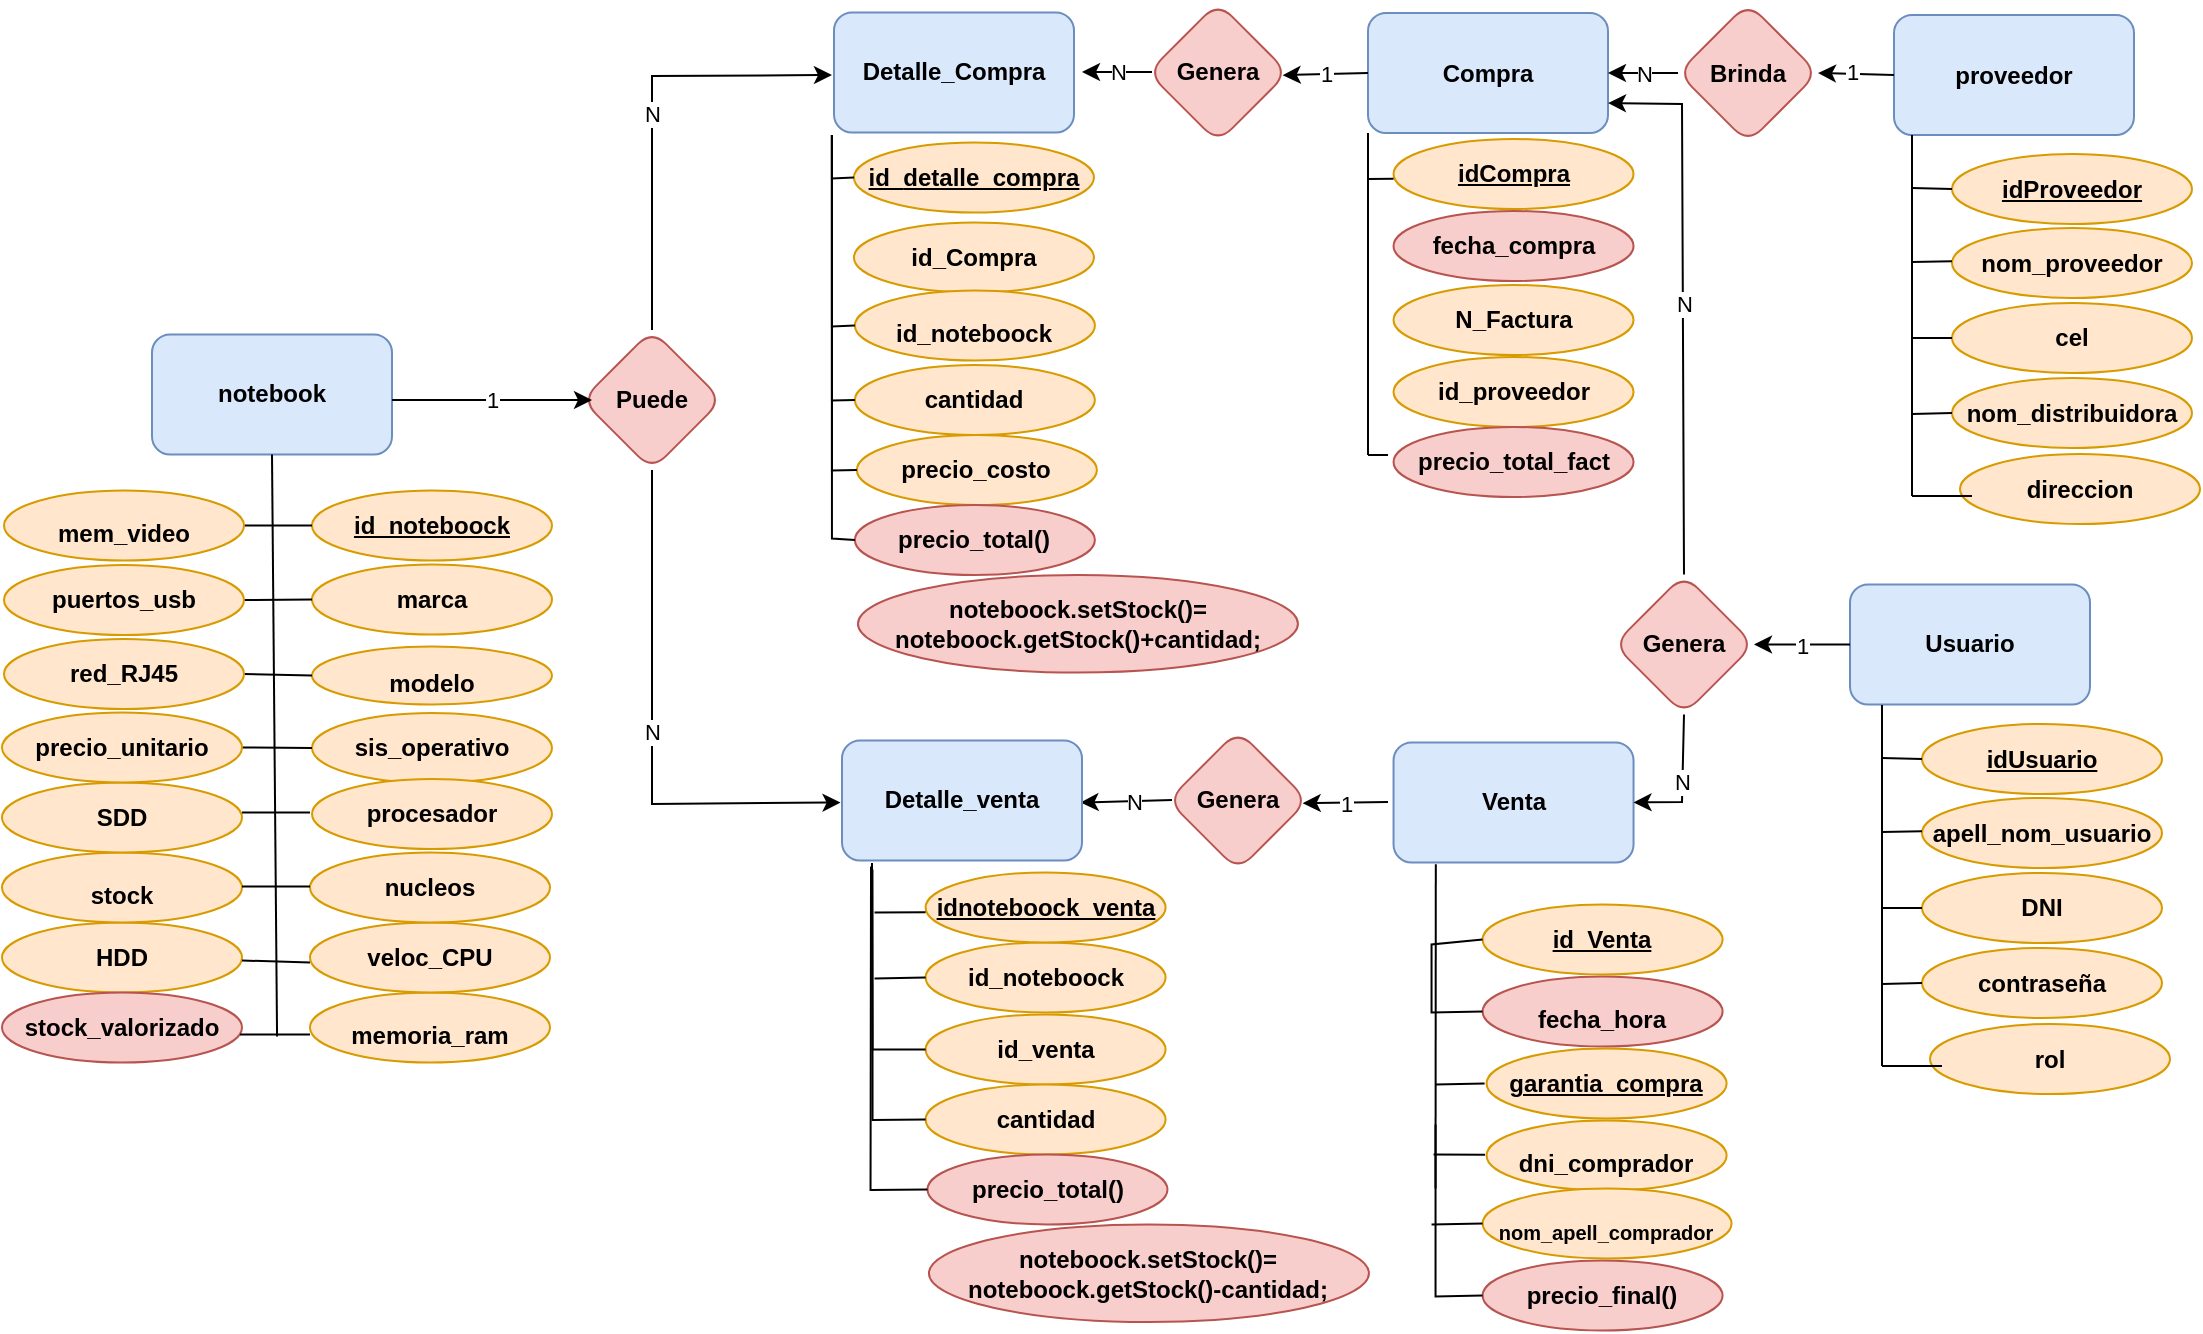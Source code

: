 <mxfile version="22.1.2" type="device">
  <diagram id="4iZJZHJHV5TDT_cYKZRZ" name="Página-1">
    <mxGraphModel dx="1302" dy="1842" grid="1" gridSize="10" guides="1" tooltips="1" connect="1" arrows="1" fold="1" page="1" pageScale="1" pageWidth="827" pageHeight="1169" math="0" shadow="0">
      <root>
        <mxCell id="0" />
        <mxCell id="1" parent="0" />
        <mxCell id="FKRPGxWnQrf4ftpTz-9f-1" value="&lt;b&gt;notebook&lt;/b&gt;" style="rounded=1;whiteSpace=wrap;html=1;fillColor=#dae8fc;strokeColor=#6c8ebf;" parent="1" vertex="1">
          <mxGeometry x="85" y="165.25" width="120" height="60" as="geometry" />
        </mxCell>
        <mxCell id="FKRPGxWnQrf4ftpTz-9f-2" value="&lt;font&gt;&lt;font size=&quot;1&quot; style=&quot;&quot;&gt;&lt;b style=&quot;font-size: 12px;&quot;&gt;modelo&lt;/b&gt;&lt;/font&gt;&lt;br&gt;&lt;/font&gt;" style="ellipse;whiteSpace=wrap;html=1;fontSize=20;rounded=1;fillColor=#ffe6cc;strokeColor=#d79b00;" parent="1" vertex="1">
          <mxGeometry x="165" y="321.25" width="120" height="29" as="geometry" />
        </mxCell>
        <mxCell id="FKRPGxWnQrf4ftpTz-9f-4" value="&lt;font size=&quot;1&quot; style=&quot;&quot;&gt;&lt;b style=&quot;font-size: 12px;&quot;&gt;marca&lt;/b&gt;&lt;/font&gt;" style="ellipse;whiteSpace=wrap;html=1;rounded=1;fillColor=#ffe6cc;strokeColor=#d79b00;" parent="1" vertex="1">
          <mxGeometry x="165" y="280.25" width="120" height="35" as="geometry" />
        </mxCell>
        <mxCell id="FKRPGxWnQrf4ftpTz-9f-5" value="&lt;font style=&quot;font-size: 12px;&quot;&gt;&lt;b&gt;&lt;u&gt;id_noteboock&lt;/u&gt;&lt;/b&gt;&lt;/font&gt;" style="ellipse;whiteSpace=wrap;html=1;fontSize=10;rounded=1;fillColor=#ffe6cc;strokeColor=#d79b00;" parent="1" vertex="1">
          <mxGeometry x="165" y="243.25" width="120" height="35" as="geometry" />
        </mxCell>
        <mxCell id="FKRPGxWnQrf4ftpTz-9f-6" style="edgeStyle=orthogonalEdgeStyle;rounded=0;orthogonalLoop=1;jettySize=auto;html=1;exitX=0.5;exitY=1;exitDx=0;exitDy=0;fontSize=12;" parent="1" source="FKRPGxWnQrf4ftpTz-9f-5" target="FKRPGxWnQrf4ftpTz-9f-5" edge="1">
          <mxGeometry relative="1" as="geometry" />
        </mxCell>
        <mxCell id="FKRPGxWnQrf4ftpTz-9f-7" value="&lt;font size=&quot;1&quot; style=&quot;&quot;&gt;&lt;b style=&quot;font-size: 12px;&quot;&gt;sis_operativo&lt;/b&gt;&lt;/font&gt;" style="ellipse;whiteSpace=wrap;html=1;fontSize=8;rounded=1;fillColor=#ffe6cc;strokeColor=#d79b00;" parent="1" vertex="1">
          <mxGeometry x="165" y="354.5" width="120" height="35" as="geometry" />
        </mxCell>
        <mxCell id="FKRPGxWnQrf4ftpTz-9f-11" value="" style="endArrow=none;html=1;rounded=0;fontSize=10;exitX=0;exitY=0.5;exitDx=0;exitDy=0;entryX=1;entryY=0.5;entryDx=0;entryDy=0;" parent="1" source="FKRPGxWnQrf4ftpTz-9f-7" target="Q3ga4fGWOBkwMkwhp4uk-21" edge="1">
          <mxGeometry width="50" height="50" relative="1" as="geometry">
            <mxPoint x="162.0" y="368" as="sourcePoint" />
            <mxPoint x="142" y="368.11" as="targetPoint" />
          </mxGeometry>
        </mxCell>
        <mxCell id="FKRPGxWnQrf4ftpTz-9f-12" value="" style="endArrow=none;html=1;rounded=0;fontSize=10;exitX=0;exitY=0.5;exitDx=0;exitDy=0;entryX=1;entryY=0.5;entryDx=0;entryDy=0;" parent="1" source="FKRPGxWnQrf4ftpTz-9f-2" target="Q3ga4fGWOBkwMkwhp4uk-18" edge="1">
          <mxGeometry width="50" height="50" relative="1" as="geometry">
            <mxPoint x="164" y="331.24" as="sourcePoint" />
            <mxPoint x="143" y="331.25" as="targetPoint" />
          </mxGeometry>
        </mxCell>
        <mxCell id="FKRPGxWnQrf4ftpTz-9f-13" value="" style="endArrow=none;html=1;rounded=0;fontSize=10;exitX=0;exitY=0.5;exitDx=0;exitDy=0;entryX=1;entryY=0.5;entryDx=0;entryDy=0;" parent="1" source="FKRPGxWnQrf4ftpTz-9f-4" target="Q3ga4fGWOBkwMkwhp4uk-17" edge="1">
          <mxGeometry width="50" height="50" relative="1" as="geometry">
            <mxPoint x="164.0" y="295.75" as="sourcePoint" />
            <mxPoint x="143" y="296.07" as="targetPoint" />
          </mxGeometry>
        </mxCell>
        <mxCell id="FKRPGxWnQrf4ftpTz-9f-14" value="" style="endArrow=none;html=1;rounded=0;fontSize=10;exitX=0;exitY=0.5;exitDx=0;exitDy=0;entryX=1;entryY=0.5;entryDx=0;entryDy=0;" parent="1" source="FKRPGxWnQrf4ftpTz-9f-5" target="Q3ga4fGWOBkwMkwhp4uk-16" edge="1">
          <mxGeometry width="50" height="50" relative="1" as="geometry">
            <mxPoint x="163" y="260.79" as="sourcePoint" />
            <mxPoint x="143" y="260.61" as="targetPoint" />
          </mxGeometry>
        </mxCell>
        <mxCell id="FKRPGxWnQrf4ftpTz-9f-24" style="edgeStyle=orthogonalEdgeStyle;rounded=0;orthogonalLoop=1;jettySize=auto;html=1;exitX=0.5;exitY=1;exitDx=0;exitDy=0;fontSize=12;" parent="1" edge="1">
          <mxGeometry relative="1" as="geometry">
            <mxPoint x="505.97" y="205" as="sourcePoint" />
            <mxPoint x="505.97" y="205" as="targetPoint" />
          </mxGeometry>
        </mxCell>
        <mxCell id="FKRPGxWnQrf4ftpTz-9f-34" value="&lt;span style=&quot;font-size: 12px;&quot;&gt;&lt;b&gt;fecha_hora&lt;/b&gt;&lt;/span&gt;" style="ellipse;whiteSpace=wrap;html=1;fontSize=20;rounded=1;fillColor=#f8cecc;strokeColor=#b85450;" parent="1" vertex="1">
          <mxGeometry x="750.3" y="486.25" width="120" height="35" as="geometry" />
        </mxCell>
        <mxCell id="FKRPGxWnQrf4ftpTz-9f-37" value="&lt;font style=&quot;font-size: 12px;&quot;&gt;&lt;b&gt;&lt;u&gt;id_Venta&lt;/u&gt;&lt;/b&gt;&lt;/font&gt;" style="ellipse;whiteSpace=wrap;html=1;fontSize=10;rounded=1;fillColor=#ffe6cc;strokeColor=#d79b00;" parent="1" vertex="1">
          <mxGeometry x="750.3" y="450.25" width="120" height="35" as="geometry" />
        </mxCell>
        <mxCell id="FKRPGxWnQrf4ftpTz-9f-38" style="edgeStyle=orthogonalEdgeStyle;rounded=0;orthogonalLoop=1;jettySize=auto;html=1;exitX=0.5;exitY=1;exitDx=0;exitDy=0;fontSize=12;" parent="1" edge="1">
          <mxGeometry relative="1" as="geometry">
            <mxPoint x="799.3" y="446.25" as="sourcePoint" />
            <mxPoint x="799.3" y="446.25" as="targetPoint" />
          </mxGeometry>
        </mxCell>
        <mxCell id="FKRPGxWnQrf4ftpTz-9f-47" style="edgeStyle=orthogonalEdgeStyle;rounded=0;orthogonalLoop=1;jettySize=auto;html=1;exitX=0.5;exitY=1;exitDx=0;exitDy=0;fontSize=12;" parent="1" edge="1">
          <mxGeometry relative="1" as="geometry">
            <mxPoint x="1096.53" y="37.5" as="sourcePoint" />
            <mxPoint x="1096.53" y="37.5" as="targetPoint" />
          </mxGeometry>
        </mxCell>
        <mxCell id="FKRPGxWnQrf4ftpTz-9f-51" style="edgeStyle=orthogonalEdgeStyle;rounded=0;orthogonalLoop=1;jettySize=auto;html=1;exitX=0.5;exitY=1;exitDx=0;exitDy=0;fontSize=12;" parent="1" edge="1">
          <mxGeometry relative="1" as="geometry">
            <mxPoint x="882.3" y="420.75" as="sourcePoint" />
            <mxPoint x="882.3" y="420.75" as="targetPoint" />
          </mxGeometry>
        </mxCell>
        <mxCell id="FKRPGxWnQrf4ftpTz-9f-63" value="&lt;font size=&quot;1&quot; style=&quot;&quot;&gt;&lt;b style=&quot;font-size: 12px;&quot;&gt;procesador&lt;/b&gt;&lt;/font&gt;" style="ellipse;whiteSpace=wrap;html=1;fontSize=8;rounded=1;fillColor=#ffe6cc;strokeColor=#d79b00;" parent="1" vertex="1">
          <mxGeometry x="165" y="387.5" width="120" height="35" as="geometry" />
        </mxCell>
        <mxCell id="FKRPGxWnQrf4ftpTz-9f-69" value="&lt;b&gt;Venta&lt;/b&gt;" style="rounded=1;whiteSpace=wrap;html=1;fillColor=#dae8fc;strokeColor=#6c8ebf;" parent="1" vertex="1">
          <mxGeometry x="705.77" y="369.25" width="120" height="60" as="geometry" />
        </mxCell>
        <mxCell id="FKRPGxWnQrf4ftpTz-9f-70" value="&lt;b&gt;proveedor&lt;/b&gt;" style="rounded=1;whiteSpace=wrap;html=1;fillColor=#dae8fc;strokeColor=#6c8ebf;" parent="1" vertex="1">
          <mxGeometry x="956" y="5.5" width="120" height="60" as="geometry" />
        </mxCell>
        <mxCell id="FKRPGxWnQrf4ftpTz-9f-71" value="&lt;font style=&quot;font-size: 12px;&quot;&gt;&lt;b&gt;nom_proveedor&lt;/b&gt;&lt;/font&gt;" style="ellipse;whiteSpace=wrap;html=1;fontSize=10;rounded=1;fillColor=#ffe6cc;strokeColor=#d79b00;" parent="1" vertex="1">
          <mxGeometry x="985" y="112" width="120" height="35" as="geometry" />
        </mxCell>
        <mxCell id="FKRPGxWnQrf4ftpTz-9f-72" value="&lt;font style=&quot;font-size: 12px;&quot;&gt;&lt;b&gt;&lt;u&gt;idProveedor&lt;/u&gt;&lt;/b&gt;&lt;/font&gt;" style="ellipse;whiteSpace=wrap;html=1;fontSize=10;rounded=1;fillColor=#ffe6cc;strokeColor=#d79b00;" parent="1" vertex="1">
          <mxGeometry x="985" y="75" width="120" height="35" as="geometry" />
        </mxCell>
        <mxCell id="FKRPGxWnQrf4ftpTz-9f-73" value="&lt;font style=&quot;font-size: 12px;&quot;&gt;&lt;b&gt;cel&lt;/b&gt;&lt;/font&gt;" style="ellipse;whiteSpace=wrap;html=1;fontSize=10;rounded=1;fillColor=#ffe6cc;strokeColor=#d79b00;" parent="1" vertex="1">
          <mxGeometry x="985" y="149.5" width="120" height="35" as="geometry" />
        </mxCell>
        <mxCell id="OxglG-ZOT_gyuKt3mVDD-1" value="&lt;font style=&quot;font-size: 12px;&quot;&gt;&lt;b&gt;nom_distribuidora&lt;/b&gt;&lt;/font&gt;" style="ellipse;whiteSpace=wrap;html=1;fontSize=10;rounded=1;fillColor=#ffe6cc;strokeColor=#d79b00;" parent="1" vertex="1">
          <mxGeometry x="985" y="187" width="120" height="35" as="geometry" />
        </mxCell>
        <mxCell id="OxglG-ZOT_gyuKt3mVDD-2" value="&lt;span style=&quot;font-size: 12px;&quot;&gt;&lt;b&gt;direccion&lt;/b&gt;&lt;/span&gt;" style="ellipse;whiteSpace=wrap;html=1;fontSize=10;rounded=1;fillColor=#ffe6cc;strokeColor=#d79b00;" parent="1" vertex="1">
          <mxGeometry x="989" y="225" width="120" height="35" as="geometry" />
        </mxCell>
        <mxCell id="OxglG-ZOT_gyuKt3mVDD-21" value="" style="endArrow=none;html=1;rounded=0;fontSize=12;entryX=0.205;entryY=1.014;entryDx=0;entryDy=0;entryPerimeter=0;" parent="1" edge="1">
          <mxGeometry width="50" height="50" relative="1" as="geometry">
            <mxPoint x="726.77" y="592.25" as="sourcePoint" />
            <mxPoint x="726.9" y="430.09" as="targetPoint" />
          </mxGeometry>
        </mxCell>
        <mxCell id="OxglG-ZOT_gyuKt3mVDD-24" value="&lt;span style=&quot;font-size: 12px;&quot;&gt;&lt;b&gt;precio_final()&lt;/b&gt;&lt;/span&gt;" style="ellipse;whiteSpace=wrap;html=1;fontSize=8;rounded=1;fillColor=#f8cecc;strokeColor=#b85450;" parent="1" vertex="1">
          <mxGeometry x="750.3" y="628.25" width="120" height="35" as="geometry" />
        </mxCell>
        <mxCell id="OxglG-ZOT_gyuKt3mVDD-25" value="" style="endArrow=none;html=1;rounded=0;fontSize=12;entryX=0;entryY=0.5;entryDx=0;entryDy=0;" parent="1" target="OxglG-ZOT_gyuKt3mVDD-24" edge="1">
          <mxGeometry width="50" height="50" relative="1" as="geometry">
            <mxPoint x="726.77" y="560.25" as="sourcePoint" />
            <mxPoint x="636.77" y="475.25" as="targetPoint" />
            <Array as="points">
              <mxPoint x="726.77" y="646.25" />
            </Array>
          </mxGeometry>
        </mxCell>
        <mxCell id="OxglG-ZOT_gyuKt3mVDD-30" value="&lt;b&gt;Brinda&lt;/b&gt;" style="rhombus;whiteSpace=wrap;html=1;fillColor=#f8cecc;strokeColor=#b85450;rounded=1;" parent="1" vertex="1">
          <mxGeometry x="848" y="-0.5" width="70" height="70" as="geometry" />
        </mxCell>
        <mxCell id="OxglG-ZOT_gyuKt3mVDD-34" value="" style="endArrow=none;html=1;rounded=0;fontSize=12;entryX=0.5;entryY=1;entryDx=0;entryDy=0;" parent="1" edge="1">
          <mxGeometry width="50" height="50" relative="1" as="geometry">
            <mxPoint x="965" y="246" as="sourcePoint" />
            <mxPoint x="965" y="65.5" as="targetPoint" />
            <Array as="points" />
          </mxGeometry>
        </mxCell>
        <mxCell id="OxglG-ZOT_gyuKt3mVDD-35" value="" style="endArrow=none;html=1;rounded=0;fontSize=12;" parent="1" edge="1">
          <mxGeometry width="50" height="50" relative="1" as="geometry">
            <mxPoint x="965" y="246" as="sourcePoint" />
            <mxPoint x="995" y="246" as="targetPoint" />
          </mxGeometry>
        </mxCell>
        <mxCell id="OxglG-ZOT_gyuKt3mVDD-36" value="" style="endArrow=none;html=1;rounded=0;fontSize=12;entryX=0;entryY=0.5;entryDx=0;entryDy=0;" parent="1" target="OxglG-ZOT_gyuKt3mVDD-1" edge="1">
          <mxGeometry width="50" height="50" relative="1" as="geometry">
            <mxPoint x="965" y="205" as="sourcePoint" />
            <mxPoint x="985.0" y="205.5" as="targetPoint" />
          </mxGeometry>
        </mxCell>
        <mxCell id="OxglG-ZOT_gyuKt3mVDD-37" value="" style="endArrow=none;html=1;rounded=0;fontSize=12;entryX=0;entryY=0.5;entryDx=0;entryDy=0;" parent="1" target="FKRPGxWnQrf4ftpTz-9f-73" edge="1">
          <mxGeometry width="50" height="50" relative="1" as="geometry">
            <mxPoint x="965" y="167" as="sourcePoint" />
            <mxPoint x="985.96" y="167.625" as="targetPoint" />
          </mxGeometry>
        </mxCell>
        <mxCell id="OxglG-ZOT_gyuKt3mVDD-40" value="" style="endArrow=none;html=1;rounded=0;fontSize=12;entryX=0;entryY=0.474;entryDx=0;entryDy=0;entryPerimeter=0;" parent="1" target="FKRPGxWnQrf4ftpTz-9f-71" edge="1">
          <mxGeometry width="50" height="50" relative="1" as="geometry">
            <mxPoint x="965" y="129" as="sourcePoint" />
            <mxPoint x="1015" y="119" as="targetPoint" />
          </mxGeometry>
        </mxCell>
        <mxCell id="OxglG-ZOT_gyuKt3mVDD-41" value="" style="endArrow=none;html=1;rounded=0;fontSize=12;entryX=0;entryY=0.5;entryDx=0;entryDy=0;" parent="1" target="FKRPGxWnQrf4ftpTz-9f-72" edge="1">
          <mxGeometry width="50" height="50" relative="1" as="geometry">
            <mxPoint x="965" y="92" as="sourcePoint" />
            <mxPoint x="1015" y="42" as="targetPoint" />
          </mxGeometry>
        </mxCell>
        <mxCell id="FJA29uWBeo9YNQBbXOLT-3" style="edgeStyle=orthogonalEdgeStyle;rounded=0;orthogonalLoop=1;jettySize=auto;html=1;exitX=0.5;exitY=1;exitDx=0;exitDy=0;fontSize=12;" parent="1" edge="1">
          <mxGeometry relative="1" as="geometry">
            <mxPoint x="253.06" y="318.25" as="sourcePoint" />
            <mxPoint x="253.06" y="318.25" as="targetPoint" />
          </mxGeometry>
        </mxCell>
        <mxCell id="FJA29uWBeo9YNQBbXOLT-15" value="" style="endArrow=none;html=1;rounded=0;fontSize=10;exitX=0.002;exitY=0.54;exitDx=0;exitDy=0;exitPerimeter=0;" parent="1" edge="1">
          <mxGeometry width="50" height="50" relative="1" as="geometry">
            <mxPoint x="751.54" y="575.4" as="sourcePoint" />
            <mxPoint x="725.77" y="575.25" as="targetPoint" />
          </mxGeometry>
        </mxCell>
        <mxCell id="FJA29uWBeo9YNQBbXOLT-16" value="" style="endArrow=none;html=1;rounded=0;fontSize=10;exitX=0;exitY=0.5;exitDx=0;exitDy=0;" parent="1" edge="1">
          <mxGeometry width="50" height="50" relative="1" as="geometry">
            <mxPoint x="751.3" y="539.75" as="sourcePoint" />
            <mxPoint x="726.77" y="540.25" as="targetPoint" />
          </mxGeometry>
        </mxCell>
        <mxCell id="FJA29uWBeo9YNQBbXOLT-20" value="&lt;b style=&quot;border-color: var(--border-color);&quot;&gt;&lt;span style=&quot;border-color: var(--border-color);&quot;&gt;&lt;u&gt;id_&lt;/u&gt;&lt;/span&gt;&lt;/b&gt;&lt;b style=&quot;border-color: var(--border-color);&quot;&gt;&lt;u&gt;detalle_compra&lt;/u&gt;&lt;/b&gt;" style="ellipse;whiteSpace=wrap;html=1;rounded=1;fillColor=#ffe6cc;strokeColor=#d79b00;" parent="1" vertex="1">
          <mxGeometry x="435.97" y="69.25" width="120" height="35" as="geometry" />
        </mxCell>
        <mxCell id="FJA29uWBeo9YNQBbXOLT-22" style="edgeStyle=orthogonalEdgeStyle;rounded=0;orthogonalLoop=1;jettySize=auto;html=1;exitX=0.5;exitY=1;exitDx=0;exitDy=0;fontSize=12;" parent="1" edge="1">
          <mxGeometry relative="1" as="geometry">
            <mxPoint x="148.53" y="267.88" as="sourcePoint" />
            <mxPoint x="148.53" y="267.88" as="targetPoint" />
          </mxGeometry>
        </mxCell>
        <mxCell id="FJA29uWBeo9YNQBbXOLT-28" value="&lt;b&gt;id_Compra&lt;/b&gt;" style="ellipse;whiteSpace=wrap;html=1;rounded=1;fillColor=#ffe6cc;strokeColor=#d79b00;" parent="1" vertex="1">
          <mxGeometry x="435.97" y="109.25" width="120" height="35" as="geometry" />
        </mxCell>
        <mxCell id="vaeVQvCcm71hGmkr10x6-10" value="&lt;font size=&quot;1&quot; style=&quot;&quot;&gt;&lt;b style=&quot;font-size: 12px;&quot;&gt;id_noteboock&lt;/b&gt;&lt;/font&gt;" style="ellipse;whiteSpace=wrap;html=1;rounded=1;fillColor=#ffe6cc;strokeColor=#d79b00;" parent="1" vertex="1">
          <mxGeometry x="471.8" y="469.25" width="120" height="35" as="geometry" />
        </mxCell>
        <mxCell id="vaeVQvCcm71hGmkr10x6-11" value="&lt;font size=&quot;1&quot; style=&quot;&quot;&gt;&lt;b style=&quot;font-size: 12px;&quot;&gt;id_venta&lt;/b&gt;&lt;/font&gt;" style="ellipse;whiteSpace=wrap;html=1;fontSize=8;rounded=1;fillColor=#ffe6cc;strokeColor=#d79b00;" parent="1" vertex="1">
          <mxGeometry x="471.8" y="505.25" width="120" height="35" as="geometry" />
        </mxCell>
        <mxCell id="vaeVQvCcm71hGmkr10x6-12" value="&lt;font style=&quot;font-size: 12px;&quot;&gt;&lt;b&gt;&lt;u&gt;idnoteboock_venta&lt;/u&gt;&lt;/b&gt;&lt;/font&gt;" style="ellipse;whiteSpace=wrap;html=1;fontSize=10;rounded=1;fillColor=#ffe6cc;strokeColor=#d79b00;" parent="1" vertex="1">
          <mxGeometry x="471.8" y="434.25" width="120" height="35" as="geometry" />
        </mxCell>
        <mxCell id="vaeVQvCcm71hGmkr10x6-15" value="" style="endArrow=none;html=1;rounded=0;fontSize=10;exitX=0;exitY=0.5;exitDx=0;exitDy=0;" parent="1" source="vaeVQvCcm71hGmkr10x6-10" edge="1">
          <mxGeometry width="50" height="50" relative="1" as="geometry">
            <mxPoint x="471.8" y="478" as="sourcePoint" />
            <mxPoint x="446.27" y="487.25" as="targetPoint" />
          </mxGeometry>
        </mxCell>
        <mxCell id="vaeVQvCcm71hGmkr10x6-16" value="" style="endArrow=none;html=1;rounded=0;fontSize=12;entryX=0.131;entryY=1.005;entryDx=0;entryDy=0;entryPerimeter=0;exitX=0;exitY=0.5;exitDx=0;exitDy=0;" parent="1" source="vaeVQvCcm71hGmkr10x6-11" edge="1">
          <mxGeometry width="50" height="50" relative="1" as="geometry">
            <mxPoint x="471.8" y="557" as="sourcePoint" />
            <mxPoint x="444.99" y="429.55" as="targetPoint" />
            <Array as="points">
              <mxPoint x="445.27" y="522.75" />
            </Array>
          </mxGeometry>
        </mxCell>
        <mxCell id="vaeVQvCcm71hGmkr10x6-17" value="" style="endArrow=none;html=1;rounded=0;entryX=0;entryY=0.569;entryDx=0;entryDy=0;entryPerimeter=0;" parent="1" target="vaeVQvCcm71hGmkr10x6-12" edge="1">
          <mxGeometry width="50" height="50" relative="1" as="geometry">
            <mxPoint x="446.27" y="454.25" as="sourcePoint" />
            <mxPoint x="466.27" y="454.25" as="targetPoint" />
          </mxGeometry>
        </mxCell>
        <mxCell id="vaeVQvCcm71hGmkr10x6-22" value="&lt;font&gt;&lt;font size=&quot;1&quot; style=&quot;&quot;&gt;&lt;b style=&quot;font-size: 12px;&quot;&gt;id_noteboock&lt;/b&gt;&lt;/font&gt;&lt;br&gt;&lt;/font&gt;" style="ellipse;whiteSpace=wrap;html=1;fontSize=20;rounded=1;fillColor=#ffe6cc;strokeColor=#d79b00;" parent="1" vertex="1">
          <mxGeometry x="436.44" y="143.25" width="120" height="35" as="geometry" />
        </mxCell>
        <mxCell id="vaeVQvCcm71hGmkr10x6-25" style="edgeStyle=orthogonalEdgeStyle;rounded=0;orthogonalLoop=1;jettySize=auto;html=1;exitX=0.5;exitY=1;exitDx=0;exitDy=0;fontSize=12;" parent="1" edge="1">
          <mxGeometry relative="1" as="geometry">
            <mxPoint x="495.44" y="142.25" as="sourcePoint" />
            <mxPoint x="495.44" y="142.25" as="targetPoint" />
          </mxGeometry>
        </mxCell>
        <mxCell id="vaeVQvCcm71hGmkr10x6-26" value="&lt;font size=&quot;1&quot; style=&quot;&quot;&gt;&lt;b style=&quot;font-size: 12px;&quot;&gt;cantidad&lt;/b&gt;&lt;/font&gt;" style="ellipse;whiteSpace=wrap;html=1;fontSize=8;rounded=1;fillColor=#ffe6cc;strokeColor=#d79b00;" parent="1" vertex="1">
          <mxGeometry x="436.44" y="180.5" width="120" height="35" as="geometry" />
        </mxCell>
        <mxCell id="vaeVQvCcm71hGmkr10x6-36" value="&lt;b&gt;Puede&lt;/b&gt;" style="rhombus;whiteSpace=wrap;html=1;fillColor=#f8cecc;strokeColor=#b85450;rounded=1;" parent="1" vertex="1">
          <mxGeometry x="300" y="163" width="70" height="70" as="geometry" />
        </mxCell>
        <mxCell id="Q3ga4fGWOBkwMkwhp4uk-3" value="&lt;b style=&quot;border-color: var(--border-color); font-size: 12px;&quot;&gt;precio_costo&lt;/b&gt;" style="ellipse;whiteSpace=wrap;html=1;fontSize=8;rounded=1;fillColor=#ffe6cc;strokeColor=#d79b00;" parent="1" vertex="1">
          <mxGeometry x="437.44" y="215.5" width="120" height="35" as="geometry" />
        </mxCell>
        <mxCell id="Q3ga4fGWOBkwMkwhp4uk-8" value="&lt;font style=&quot;font-size: 12px;&quot;&gt;&lt;b&gt;precio_total()&lt;/b&gt;&lt;/font&gt;" style="ellipse;whiteSpace=wrap;html=1;fontSize=10;rounded=1;fillColor=#f8cecc;strokeColor=#b85450;" parent="1" vertex="1">
          <mxGeometry x="436.44" y="250.5" width="120" height="35" as="geometry" />
        </mxCell>
        <mxCell id="Q3ga4fGWOBkwMkwhp4uk-10" value="&lt;font&gt;&lt;font size=&quot;1&quot; style=&quot;&quot;&gt;&lt;b style=&quot;font-size: 12px;&quot;&gt;memoria_ram&lt;/b&gt;&lt;/font&gt;&lt;br&gt;&lt;/font&gt;" style="ellipse;whiteSpace=wrap;html=1;fontSize=20;rounded=1;fillColor=#ffe6cc;strokeColor=#d79b00;" parent="1" vertex="1">
          <mxGeometry x="164" y="494.25" width="120" height="35" as="geometry" />
        </mxCell>
        <mxCell id="Q3ga4fGWOBkwMkwhp4uk-11" value="&lt;font size=&quot;1&quot; style=&quot;&quot;&gt;&lt;b style=&quot;font-size: 12px;&quot;&gt;veloc_CPU&lt;/b&gt;&lt;/font&gt;" style="ellipse;whiteSpace=wrap;html=1;rounded=1;fillColor=#ffe6cc;strokeColor=#d79b00;" parent="1" vertex="1">
          <mxGeometry x="164" y="459.25" width="120" height="35" as="geometry" />
        </mxCell>
        <mxCell id="Q3ga4fGWOBkwMkwhp4uk-12" value="&lt;font style=&quot;font-size: 12px;&quot;&gt;&lt;b&gt;nucleos&lt;/b&gt;&lt;/font&gt;" style="ellipse;whiteSpace=wrap;html=1;fontSize=10;rounded=1;fillColor=#ffe6cc;strokeColor=#d79b00;" parent="1" vertex="1">
          <mxGeometry x="164" y="424.25" width="120" height="35" as="geometry" />
        </mxCell>
        <mxCell id="Q3ga4fGWOBkwMkwhp4uk-13" style="edgeStyle=orthogonalEdgeStyle;rounded=0;orthogonalLoop=1;jettySize=auto;html=1;exitX=0.5;exitY=1;exitDx=0;exitDy=0;fontSize=12;" parent="1" source="Q3ga4fGWOBkwMkwhp4uk-12" target="Q3ga4fGWOBkwMkwhp4uk-12" edge="1">
          <mxGeometry relative="1" as="geometry" />
        </mxCell>
        <mxCell id="Q3ga4fGWOBkwMkwhp4uk-14" value="&lt;font size=&quot;1&quot; style=&quot;&quot;&gt;&lt;b style=&quot;font-size: 12px;&quot;&gt;HDD&lt;/b&gt;&lt;/font&gt;" style="ellipse;whiteSpace=wrap;html=1;fontSize=8;rounded=1;fillColor=#ffe6cc;strokeColor=#d79b00;" parent="1" vertex="1">
          <mxGeometry x="10" y="459.25" width="120" height="35" as="geometry" />
        </mxCell>
        <mxCell id="Q3ga4fGWOBkwMkwhp4uk-16" value="&lt;font&gt;&lt;font size=&quot;1&quot; style=&quot;&quot;&gt;&lt;b style=&quot;font-size: 12px;&quot;&gt;mem_video&lt;/b&gt;&lt;/font&gt;&lt;br&gt;&lt;/font&gt;" style="ellipse;whiteSpace=wrap;html=1;fontSize=20;rounded=1;fillColor=#ffe6cc;strokeColor=#d79b00;" parent="1" vertex="1">
          <mxGeometry x="11" y="243.25" width="120" height="35" as="geometry" />
        </mxCell>
        <mxCell id="Q3ga4fGWOBkwMkwhp4uk-17" value="&lt;font size=&quot;1&quot; style=&quot;&quot;&gt;&lt;b style=&quot;font-size: 12px;&quot;&gt;puertos_usb&lt;/b&gt;&lt;/font&gt;" style="ellipse;whiteSpace=wrap;html=1;fontSize=8;rounded=1;fillColor=#ffe6cc;strokeColor=#d79b00;" parent="1" vertex="1">
          <mxGeometry x="11" y="280.5" width="120" height="35" as="geometry" />
        </mxCell>
        <mxCell id="Q3ga4fGWOBkwMkwhp4uk-18" value="&lt;font size=&quot;1&quot; style=&quot;&quot;&gt;&lt;b style=&quot;font-size: 12px;&quot;&gt;red_RJ45&lt;/b&gt;&lt;/font&gt;" style="ellipse;whiteSpace=wrap;html=1;fontSize=8;rounded=1;fillColor=#ffe6cc;strokeColor=#d79b00;" parent="1" vertex="1">
          <mxGeometry x="11" y="317.5" width="120" height="35" as="geometry" />
        </mxCell>
        <mxCell id="Q3ga4fGWOBkwMkwhp4uk-19" value="&lt;font&gt;&lt;font size=&quot;1&quot; style=&quot;&quot;&gt;&lt;b style=&quot;font-size: 12px;&quot;&gt;stock&lt;/b&gt;&lt;/font&gt;&lt;br&gt;&lt;/font&gt;" style="ellipse;whiteSpace=wrap;html=1;fontSize=20;rounded=1;fillColor=#ffe6cc;strokeColor=#d79b00;" parent="1" vertex="1">
          <mxGeometry x="10" y="424.25" width="120" height="35" as="geometry" />
        </mxCell>
        <mxCell id="Q3ga4fGWOBkwMkwhp4uk-20" value="&lt;b style=&quot;border-color: var(--border-color);&quot;&gt;SDD&lt;/b&gt;" style="ellipse;whiteSpace=wrap;html=1;rounded=1;fillColor=#ffe6cc;strokeColor=#d79b00;" parent="1" vertex="1">
          <mxGeometry x="10" y="389.25" width="120" height="35" as="geometry" />
        </mxCell>
        <mxCell id="Q3ga4fGWOBkwMkwhp4uk-21" value="&lt;font style=&quot;font-size: 12px;&quot;&gt;&lt;b&gt;precio_unitario&lt;/b&gt;&lt;/font&gt;" style="ellipse;whiteSpace=wrap;html=1;fontSize=10;rounded=1;fillColor=#ffe6cc;strokeColor=#d79b00;" parent="1" vertex="1">
          <mxGeometry x="10" y="354.25" width="120" height="35" as="geometry" />
        </mxCell>
        <mxCell id="Q3ga4fGWOBkwMkwhp4uk-22" style="edgeStyle=orthogonalEdgeStyle;rounded=0;orthogonalLoop=1;jettySize=auto;html=1;exitX=0.5;exitY=1;exitDx=0;exitDy=0;fontSize=12;" parent="1" source="Q3ga4fGWOBkwMkwhp4uk-21" target="Q3ga4fGWOBkwMkwhp4uk-21" edge="1">
          <mxGeometry relative="1" as="geometry" />
        </mxCell>
        <mxCell id="Q3ga4fGWOBkwMkwhp4uk-23" value="&lt;font size=&quot;1&quot; style=&quot;&quot;&gt;&lt;b style=&quot;font-size: 12px;&quot;&gt;stock_valorizado&lt;/b&gt;&lt;/font&gt;" style="ellipse;whiteSpace=wrap;html=1;fontSize=8;rounded=1;fillColor=#f8cecc;strokeColor=#b85450;" parent="1" vertex="1">
          <mxGeometry x="10" y="494.25" width="120" height="35" as="geometry" />
        </mxCell>
        <mxCell id="Q3ga4fGWOBkwMkwhp4uk-27" value="" style="endArrow=none;html=1;rounded=0;fontSize=10;exitX=0;exitY=0.5;exitDx=0;exitDy=0;entryX=1;entryY=0.5;entryDx=0;entryDy=0;" parent="1" edge="1">
          <mxGeometry width="50" height="50" relative="1" as="geometry">
            <mxPoint x="164" y="515.25" as="sourcePoint" />
            <mxPoint x="129" y="515.25" as="targetPoint" />
          </mxGeometry>
        </mxCell>
        <mxCell id="Q3ga4fGWOBkwMkwhp4uk-28" value="" style="endArrow=none;html=1;rounded=0;fontSize=10;exitX=0;exitY=0.5;exitDx=0;exitDy=0;entryX=1;entryY=0.5;entryDx=0;entryDy=0;" parent="1" edge="1">
          <mxGeometry width="50" height="50" relative="1" as="geometry">
            <mxPoint x="164" y="479.25" as="sourcePoint" />
            <mxPoint x="130" y="478.25" as="targetPoint" />
          </mxGeometry>
        </mxCell>
        <mxCell id="Q3ga4fGWOBkwMkwhp4uk-29" value="" style="endArrow=none;html=1;rounded=0;fontSize=10;exitX=0;exitY=0.5;exitDx=0;exitDy=0;entryX=1;entryY=0.5;entryDx=0;entryDy=0;" parent="1" edge="1">
          <mxGeometry width="50" height="50" relative="1" as="geometry">
            <mxPoint x="164" y="441.25" as="sourcePoint" />
            <mxPoint x="130" y="441.25" as="targetPoint" />
          </mxGeometry>
        </mxCell>
        <mxCell id="Q3ga4fGWOBkwMkwhp4uk-30" value="" style="endArrow=none;html=1;rounded=0;fontSize=10;exitX=0;exitY=0.5;exitDx=0;exitDy=0;entryX=1;entryY=0.5;entryDx=0;entryDy=0;" parent="1" edge="1">
          <mxGeometry width="50" height="50" relative="1" as="geometry">
            <mxPoint x="164" y="404.25" as="sourcePoint" />
            <mxPoint x="130" y="404.25" as="targetPoint" />
          </mxGeometry>
        </mxCell>
        <mxCell id="Q3ga4fGWOBkwMkwhp4uk-32" value="" style="endArrow=none;html=1;rounded=0;fontSize=10;entryX=0.5;entryY=1;entryDx=0;entryDy=0;" parent="1" target="FKRPGxWnQrf4ftpTz-9f-1" edge="1">
          <mxGeometry width="50" height="50" relative="1" as="geometry">
            <mxPoint x="147.53" y="516.25" as="sourcePoint" />
            <mxPoint x="156" y="535.25" as="targetPoint" />
          </mxGeometry>
        </mxCell>
        <mxCell id="Q3ga4fGWOBkwMkwhp4uk-33" value="" style="endArrow=none;html=1;rounded=0;exitX=0;exitY=1;exitDx=0;exitDy=0;entryX=0;entryY=0.5;entryDx=0;entryDy=0;" parent="1" target="Q3ga4fGWOBkwMkwhp4uk-8" edge="1">
          <mxGeometry width="50" height="50" relative="1" as="geometry">
            <mxPoint x="424.97" y="65.5" as="sourcePoint" />
            <mxPoint x="579.97" y="97.25" as="targetPoint" />
            <Array as="points">
              <mxPoint x="424.97" y="267.25" />
            </Array>
          </mxGeometry>
        </mxCell>
        <mxCell id="Q3ga4fGWOBkwMkwhp4uk-36" value="" style="endArrow=none;html=1;rounded=0;exitX=0;exitY=0.5;exitDx=0;exitDy=0;entryX=0;entryY=1;entryDx=0;entryDy=0;" parent="1" source="Q3ga4fGWOBkwMkwhp4uk-3" edge="1">
          <mxGeometry width="50" height="50" relative="1" as="geometry">
            <mxPoint x="529.97" y="147.25" as="sourcePoint" />
            <mxPoint x="424.97" y="65.5" as="targetPoint" />
            <Array as="points">
              <mxPoint x="424.97" y="233.25" />
            </Array>
          </mxGeometry>
        </mxCell>
        <mxCell id="Q3ga4fGWOBkwMkwhp4uk-37" value="" style="endArrow=none;html=1;rounded=0;exitX=0;exitY=0.5;exitDx=0;exitDy=0;entryX=0;entryY=1;entryDx=0;entryDy=0;" parent="1" source="vaeVQvCcm71hGmkr10x6-26" edge="1">
          <mxGeometry width="50" height="50" relative="1" as="geometry">
            <mxPoint x="529.97" y="147.25" as="sourcePoint" />
            <mxPoint x="424.97" y="65.5" as="targetPoint" />
            <Array as="points">
              <mxPoint x="424.97" y="198.25" />
            </Array>
          </mxGeometry>
        </mxCell>
        <mxCell id="Q3ga4fGWOBkwMkwhp4uk-38" value="" style="endArrow=none;html=1;rounded=0;exitX=0;exitY=1;exitDx=0;exitDy=0;entryX=0;entryY=0.5;entryDx=0;entryDy=0;" parent="1" target="FJA29uWBeo9YNQBbXOLT-20" edge="1">
          <mxGeometry width="50" height="50" relative="1" as="geometry">
            <mxPoint x="424.97" y="65.5" as="sourcePoint" />
            <mxPoint x="579.97" y="97.25" as="targetPoint" />
            <Array as="points">
              <mxPoint x="424.97" y="87.25" />
            </Array>
          </mxGeometry>
        </mxCell>
        <mxCell id="Q3ga4fGWOBkwMkwhp4uk-39" value="" style="endArrow=none;html=1;rounded=0;exitX=0;exitY=0.5;exitDx=0;exitDy=0;entryX=0;entryY=1;entryDx=0;entryDy=0;" parent="1" source="vaeVQvCcm71hGmkr10x6-22" edge="1">
          <mxGeometry width="50" height="50" relative="1" as="geometry">
            <mxPoint x="519.97" y="157.25" as="sourcePoint" />
            <mxPoint x="424.97" y="65.5" as="targetPoint" />
            <Array as="points">
              <mxPoint x="424.97" y="161.25" />
            </Array>
          </mxGeometry>
        </mxCell>
        <mxCell id="Q3ga4fGWOBkwMkwhp4uk-44" value="&lt;font style=&quot;font-size: 12px;&quot;&gt;&lt;b&gt;noteboock.setStock()=&lt;br&gt;&lt;/b&gt;&lt;b style=&quot;border-color: var(--border-color);&quot;&gt;noteboock.getStock()+cantidad;&lt;/b&gt;&lt;b&gt;&lt;br&gt;&lt;/b&gt;&lt;/font&gt;" style="ellipse;whiteSpace=wrap;html=1;fontSize=10;rounded=1;fillColor=#f8cecc;strokeColor=#b85450;" parent="1" vertex="1">
          <mxGeometry x="437.97" y="285.5" width="220" height="48.75" as="geometry" />
        </mxCell>
        <mxCell id="14A6H9GXZ-T4d7By30aG-2" value="&lt;span style=&quot;font-size: 12px;&quot;&gt;&lt;b&gt;dni_comprador&lt;/b&gt;&lt;/span&gt;" style="ellipse;whiteSpace=wrap;html=1;fontSize=20;rounded=1;fillColor=#ffe6cc;strokeColor=#d79b00;" parent="1" vertex="1">
          <mxGeometry x="752.3" y="558.25" width="120" height="35" as="geometry" />
        </mxCell>
        <mxCell id="14A6H9GXZ-T4d7By30aG-3" value="&lt;span style=&quot;font-size: 12px;&quot;&gt;&lt;b&gt;&lt;u&gt;garantia_compra&lt;/u&gt;&lt;/b&gt;&lt;/span&gt;" style="ellipse;whiteSpace=wrap;html=1;fontSize=10;rounded=1;fillColor=#ffe6cc;strokeColor=#d79b00;" parent="1" vertex="1">
          <mxGeometry x="752.3" y="522.25" width="120" height="35" as="geometry" />
        </mxCell>
        <mxCell id="14A6H9GXZ-T4d7By30aG-4" style="edgeStyle=orthogonalEdgeStyle;rounded=0;orthogonalLoop=1;jettySize=auto;html=1;exitX=0.5;exitY=1;exitDx=0;exitDy=0;fontSize=12;" parent="1" edge="1">
          <mxGeometry relative="1" as="geometry">
            <mxPoint x="801.3" y="518.25" as="sourcePoint" />
            <mxPoint x="801.3" y="518.25" as="targetPoint" />
          </mxGeometry>
        </mxCell>
        <mxCell id="14A6H9GXZ-T4d7By30aG-5" value="&lt;b style=&quot;&quot;&gt;&lt;font style=&quot;font-size: 10px;&quot;&gt;nom_apell_comprador&lt;/font&gt;&lt;br&gt;&lt;/b&gt;" style="ellipse;whiteSpace=wrap;html=1;fontSize=20;rounded=1;fillColor=#ffe6cc;strokeColor=#d79b00;" parent="1" vertex="1">
          <mxGeometry x="750.3" y="592.25" width="124.47" height="35" as="geometry" />
        </mxCell>
        <mxCell id="14A6H9GXZ-T4d7By30aG-6" value="&lt;font size=&quot;1&quot; style=&quot;&quot;&gt;&lt;b style=&quot;font-size: 12px;&quot;&gt;cantidad&lt;/b&gt;&lt;/font&gt;" style="ellipse;whiteSpace=wrap;html=1;fontSize=8;rounded=1;fillColor=#ffe6cc;strokeColor=#d79b00;" parent="1" vertex="1">
          <mxGeometry x="471.8" y="540.25" width="120" height="35" as="geometry" />
        </mxCell>
        <mxCell id="14A6H9GXZ-T4d7By30aG-7" value="&lt;font style=&quot;font-size: 12px;&quot;&gt;&lt;b&gt;precio_total()&lt;/b&gt;&lt;/font&gt;" style="ellipse;whiteSpace=wrap;html=1;fontSize=10;rounded=1;fillColor=#f8cecc;strokeColor=#b85450;" parent="1" vertex="1">
          <mxGeometry x="472.74" y="575.25" width="120" height="35" as="geometry" />
        </mxCell>
        <mxCell id="14A6H9GXZ-T4d7By30aG-8" value="&lt;font style=&quot;font-size: 12px;&quot;&gt;&lt;b&gt;noteboock.setStock()=&lt;br&gt;&lt;/b&gt;&lt;b style=&quot;border-color: var(--border-color);&quot;&gt;noteboock.getStock()-cantidad;&lt;/b&gt;&lt;b&gt;&lt;br&gt;&lt;/b&gt;&lt;/font&gt;" style="ellipse;whiteSpace=wrap;html=1;fontSize=10;rounded=1;fillColor=#f8cecc;strokeColor=#b85450;" parent="1" vertex="1">
          <mxGeometry x="473.47" y="610.25" width="220" height="48.75" as="geometry" />
        </mxCell>
        <mxCell id="14A6H9GXZ-T4d7By30aG-9" value="" style="endArrow=none;html=1;rounded=0;exitX=0;exitY=0.5;exitDx=0;exitDy=0;entryX=0.127;entryY=1.033;entryDx=0;entryDy=0;entryPerimeter=0;" parent="1" source="14A6H9GXZ-T4d7By30aG-7" edge="1">
          <mxGeometry width="50" height="50" relative="1" as="geometry">
            <mxPoint x="329.27" y="431" as="sourcePoint" />
            <mxPoint x="444.51" y="431.23" as="targetPoint" />
            <Array as="points">
              <mxPoint x="444.27" y="593" />
            </Array>
          </mxGeometry>
        </mxCell>
        <mxCell id="14A6H9GXZ-T4d7By30aG-10" value="" style="endArrow=none;html=1;rounded=0;exitX=0;exitY=0.5;exitDx=0;exitDy=0;entryX=0.133;entryY=1.059;entryDx=0;entryDy=0;entryPerimeter=0;" parent="1" source="14A6H9GXZ-T4d7By30aG-6" edge="1">
          <mxGeometry width="50" height="50" relative="1" as="geometry">
            <mxPoint x="329.27" y="431" as="sourcePoint" />
            <mxPoint x="445.23" y="432.79" as="targetPoint" />
            <Array as="points">
              <mxPoint x="445.27" y="558" />
            </Array>
          </mxGeometry>
        </mxCell>
        <mxCell id="14A6H9GXZ-T4d7By30aG-11" value="" style="endArrow=none;html=1;rounded=0;entryX=0;entryY=0.5;entryDx=0;entryDy=0;exitX=0;exitY=0.5;exitDx=0;exitDy=0;" parent="1" source="FKRPGxWnQrf4ftpTz-9f-34" target="FKRPGxWnQrf4ftpTz-9f-37" edge="1">
          <mxGeometry width="50" height="50" relative="1" as="geometry">
            <mxPoint x="444.77" y="560.25" as="sourcePoint" />
            <mxPoint x="494.77" y="510.25" as="targetPoint" />
            <Array as="points">
              <mxPoint x="724.77" y="504.25" />
              <mxPoint x="724.77" y="470.25" />
            </Array>
          </mxGeometry>
        </mxCell>
        <mxCell id="14A6H9GXZ-T4d7By30aG-12" value="" style="endArrow=none;html=1;rounded=0;entryX=0;entryY=0.5;entryDx=0;entryDy=0;" parent="1" target="14A6H9GXZ-T4d7By30aG-5" edge="1">
          <mxGeometry width="50" height="50" relative="1" as="geometry">
            <mxPoint x="724.77" y="610.25" as="sourcePoint" />
            <mxPoint x="494.77" y="510.25" as="targetPoint" />
          </mxGeometry>
        </mxCell>
        <mxCell id="f3KHlUI1vx1wmKI-MFEA-1" value="&lt;b&gt;Compra&lt;/b&gt;&lt;b&gt;&lt;br&gt;&lt;/b&gt;" style="rounded=1;whiteSpace=wrap;html=1;fillColor=#dae8fc;strokeColor=#6c8ebf;" vertex="1" parent="1">
          <mxGeometry x="693" y="4.5" width="120" height="60" as="geometry" />
        </mxCell>
        <mxCell id="f3KHlUI1vx1wmKI-MFEA-2" value="&lt;font size=&quot;1&quot; style=&quot;&quot;&gt;&lt;b style=&quot;font-size: 12px;&quot;&gt;fecha_compra&lt;/b&gt;&lt;/font&gt;" style="ellipse;whiteSpace=wrap;html=1;rounded=1;fillColor=#f8cecc;strokeColor=#b85450;" vertex="1" parent="1">
          <mxGeometry x="705.77" y="103.5" width="120" height="35" as="geometry" />
        </mxCell>
        <mxCell id="f3KHlUI1vx1wmKI-MFEA-3" value="&lt;font style=&quot;font-size: 12px;&quot;&gt;&lt;b&gt;&lt;u&gt;idCompra&lt;/u&gt;&lt;/b&gt;&lt;/font&gt;" style="ellipse;whiteSpace=wrap;html=1;fontSize=10;rounded=1;fillColor=#ffe6cc;strokeColor=#d79b00;" vertex="1" parent="1">
          <mxGeometry x="705.77" y="67.5" width="120" height="35" as="geometry" />
        </mxCell>
        <mxCell id="f3KHlUI1vx1wmKI-MFEA-4" value="" style="endArrow=none;html=1;rounded=0;fontSize=12;entryX=0;entryY=1;entryDx=0;entryDy=0;" edge="1" parent="1" target="f3KHlUI1vx1wmKI-MFEA-1">
          <mxGeometry width="50" height="50" relative="1" as="geometry">
            <mxPoint x="693" y="225.5" as="sourcePoint" />
            <mxPoint x="390.64" y="349.9" as="targetPoint" />
            <Array as="points" />
          </mxGeometry>
        </mxCell>
        <mxCell id="f3KHlUI1vx1wmKI-MFEA-5" value="" style="endArrow=none;html=1;rounded=0;entryX=0;entryY=0.569;entryDx=0;entryDy=0;entryPerimeter=0;" edge="1" parent="1" target="f3KHlUI1vx1wmKI-MFEA-3">
          <mxGeometry width="50" height="50" relative="1" as="geometry">
            <mxPoint x="693" y="87.5" as="sourcePoint" />
            <mxPoint x="700.24" y="87.5" as="targetPoint" />
          </mxGeometry>
        </mxCell>
        <mxCell id="f3KHlUI1vx1wmKI-MFEA-7" value="&lt;font size=&quot;1&quot; style=&quot;&quot;&gt;&lt;b style=&quot;font-size: 12px;&quot;&gt;N_Factura&lt;/b&gt;&lt;/font&gt;" style="ellipse;whiteSpace=wrap;html=1;rounded=1;fillColor=#ffe6cc;strokeColor=#d79b00;" vertex="1" parent="1">
          <mxGeometry x="705.77" y="140.5" width="120" height="35" as="geometry" />
        </mxCell>
        <mxCell id="f3KHlUI1vx1wmKI-MFEA-8" value="&lt;font size=&quot;1&quot; style=&quot;&quot;&gt;&lt;b style=&quot;font-size: 12px;&quot;&gt;id_proveedor&lt;/b&gt;&lt;/font&gt;" style="ellipse;whiteSpace=wrap;html=1;rounded=1;fillColor=#ffe6cc;strokeColor=#d79b00;" vertex="1" parent="1">
          <mxGeometry x="705.77" y="176.5" width="120" height="35" as="geometry" />
        </mxCell>
        <mxCell id="f3KHlUI1vx1wmKI-MFEA-9" value="&lt;font size=&quot;1&quot; style=&quot;&quot;&gt;&lt;b style=&quot;font-size: 12px;&quot;&gt;precio_total_fact&lt;/b&gt;&lt;/font&gt;" style="ellipse;whiteSpace=wrap;html=1;rounded=1;fillColor=#f8cecc;strokeColor=#b85450;" vertex="1" parent="1">
          <mxGeometry x="705.77" y="211.5" width="120" height="35" as="geometry" />
        </mxCell>
        <mxCell id="f3KHlUI1vx1wmKI-MFEA-10" value="" style="endArrow=none;html=1;rounded=0;" edge="1" parent="1">
          <mxGeometry width="50" height="50" relative="1" as="geometry">
            <mxPoint x="693" y="225.5" as="sourcePoint" />
            <mxPoint x="703" y="225.5" as="targetPoint" />
          </mxGeometry>
        </mxCell>
        <mxCell id="f3KHlUI1vx1wmKI-MFEA-13" value="" style="endArrow=classic;html=1;rounded=0;exitX=0;exitY=0.5;exitDx=0;exitDy=0;entryX=1;entryY=0.5;entryDx=0;entryDy=0;" edge="1" parent="1" source="FKRPGxWnQrf4ftpTz-9f-70" target="OxglG-ZOT_gyuKt3mVDD-30">
          <mxGeometry relative="1" as="geometry">
            <mxPoint x="536" y="240" as="sourcePoint" />
            <mxPoint x="696" y="240" as="targetPoint" />
          </mxGeometry>
        </mxCell>
        <mxCell id="f3KHlUI1vx1wmKI-MFEA-16" value="1" style="edgeLabel;html=1;align=center;verticalAlign=middle;resizable=0;points=[];" vertex="1" connectable="0" parent="f3KHlUI1vx1wmKI-MFEA-13">
          <mxGeometry x="0.098" y="-1" relative="1" as="geometry">
            <mxPoint as="offset" />
          </mxGeometry>
        </mxCell>
        <mxCell id="f3KHlUI1vx1wmKI-MFEA-18" value="&lt;b&gt;Genera&lt;/b&gt;" style="rhombus;whiteSpace=wrap;html=1;fillColor=#f8cecc;strokeColor=#b85450;rounded=1;" vertex="1" parent="1">
          <mxGeometry x="583" y="-0.75" width="70" height="70" as="geometry" />
        </mxCell>
        <mxCell id="f3KHlUI1vx1wmKI-MFEA-20" value="" style="endArrow=classic;html=1;rounded=0;exitX=0;exitY=0.5;exitDx=0;exitDy=0;entryX=0.962;entryY=0.519;entryDx=0;entryDy=0;entryPerimeter=0;" edge="1" parent="1" source="f3KHlUI1vx1wmKI-MFEA-1" target="f3KHlUI1vx1wmKI-MFEA-18">
          <mxGeometry relative="1" as="geometry">
            <mxPoint x="583" y="90" as="sourcePoint" />
            <mxPoint x="683" y="90" as="targetPoint" />
          </mxGeometry>
        </mxCell>
        <mxCell id="f3KHlUI1vx1wmKI-MFEA-21" value="1" style="edgeLabel;resizable=0;html=1;align=center;verticalAlign=middle;" connectable="0" vertex="1" parent="f3KHlUI1vx1wmKI-MFEA-20">
          <mxGeometry relative="1" as="geometry" />
        </mxCell>
        <mxCell id="f3KHlUI1vx1wmKI-MFEA-22" value="" style="endArrow=classic;html=1;rounded=0;exitX=0;exitY=0.5;exitDx=0;exitDy=0;entryX=1;entryY=0.5;entryDx=0;entryDy=0;" edge="1" parent="1" source="OxglG-ZOT_gyuKt3mVDD-30" target="f3KHlUI1vx1wmKI-MFEA-1">
          <mxGeometry relative="1" as="geometry">
            <mxPoint x="863" y="35" as="sourcePoint" />
            <mxPoint x="653" y="310" as="targetPoint" />
          </mxGeometry>
        </mxCell>
        <mxCell id="f3KHlUI1vx1wmKI-MFEA-23" value="N" style="edgeLabel;resizable=0;html=1;align=center;verticalAlign=middle;" connectable="0" vertex="1" parent="f3KHlUI1vx1wmKI-MFEA-22">
          <mxGeometry relative="1" as="geometry" />
        </mxCell>
        <mxCell id="f3KHlUI1vx1wmKI-MFEA-27" value="" style="endArrow=classic;html=1;rounded=0;exitX=0;exitY=0.5;exitDx=0;exitDy=0;entryX=1;entryY=0.5;entryDx=0;entryDy=0;" edge="1" parent="1">
          <mxGeometry relative="1" as="geometry">
            <mxPoint x="585" y="34" as="sourcePoint" />
            <mxPoint x="550" y="34" as="targetPoint" />
          </mxGeometry>
        </mxCell>
        <mxCell id="f3KHlUI1vx1wmKI-MFEA-28" value="N" style="edgeLabel;resizable=0;html=1;align=center;verticalAlign=middle;" connectable="0" vertex="1" parent="f3KHlUI1vx1wmKI-MFEA-27">
          <mxGeometry relative="1" as="geometry" />
        </mxCell>
        <mxCell id="f3KHlUI1vx1wmKI-MFEA-31" value="&lt;b&gt;Genera&lt;/b&gt;" style="rhombus;whiteSpace=wrap;html=1;fillColor=#f8cecc;strokeColor=#b85450;rounded=1;" vertex="1" parent="1">
          <mxGeometry x="593" y="363.25" width="70" height="70" as="geometry" />
        </mxCell>
        <mxCell id="f3KHlUI1vx1wmKI-MFEA-32" value="" style="endArrow=classic;html=1;rounded=0;exitX=0;exitY=0.5;exitDx=0;exitDy=0;entryX=0.962;entryY=0.519;entryDx=0;entryDy=0;entryPerimeter=0;" edge="1" parent="1" target="f3KHlUI1vx1wmKI-MFEA-31">
          <mxGeometry relative="1" as="geometry">
            <mxPoint x="703" y="399" as="sourcePoint" />
            <mxPoint x="693" y="454" as="targetPoint" />
          </mxGeometry>
        </mxCell>
        <mxCell id="f3KHlUI1vx1wmKI-MFEA-33" value="1" style="edgeLabel;resizable=0;html=1;align=center;verticalAlign=middle;" connectable="0" vertex="1" parent="f3KHlUI1vx1wmKI-MFEA-32">
          <mxGeometry relative="1" as="geometry" />
        </mxCell>
        <mxCell id="f3KHlUI1vx1wmKI-MFEA-34" value="" style="endArrow=classic;html=1;rounded=0;exitX=0;exitY=0.5;exitDx=0;exitDy=0;entryX=1;entryY=0.5;entryDx=0;entryDy=0;" edge="1" parent="1">
          <mxGeometry relative="1" as="geometry">
            <mxPoint x="595" y="398" as="sourcePoint" />
            <mxPoint x="549.27" y="399.25" as="targetPoint" />
          </mxGeometry>
        </mxCell>
        <mxCell id="f3KHlUI1vx1wmKI-MFEA-35" value="N" style="edgeLabel;resizable=0;html=1;align=center;verticalAlign=middle;" connectable="0" vertex="1" parent="f3KHlUI1vx1wmKI-MFEA-34">
          <mxGeometry relative="1" as="geometry">
            <mxPoint x="4" as="offset" />
          </mxGeometry>
        </mxCell>
        <mxCell id="f3KHlUI1vx1wmKI-MFEA-36" value="" style="endArrow=classic;html=1;rounded=0;" edge="1" parent="1">
          <mxGeometry relative="1" as="geometry">
            <mxPoint x="205" y="198" as="sourcePoint" />
            <mxPoint x="305" y="198" as="targetPoint" />
          </mxGeometry>
        </mxCell>
        <mxCell id="f3KHlUI1vx1wmKI-MFEA-37" value="1" style="edgeLabel;resizable=0;html=1;align=center;verticalAlign=middle;" connectable="0" vertex="1" parent="f3KHlUI1vx1wmKI-MFEA-36">
          <mxGeometry relative="1" as="geometry" />
        </mxCell>
        <mxCell id="f3KHlUI1vx1wmKI-MFEA-38" value="" style="endArrow=classic;html=1;rounded=0;exitX=0.5;exitY=0;exitDx=0;exitDy=0;entryX=0;entryY=0.5;entryDx=0;entryDy=0;" edge="1" parent="1" source="vaeVQvCcm71hGmkr10x6-36">
          <mxGeometry relative="1" as="geometry">
            <mxPoint x="624" y="170" as="sourcePoint" />
            <mxPoint x="424.97" y="35.5" as="targetPoint" />
            <Array as="points">
              <mxPoint x="335" y="36" />
            </Array>
          </mxGeometry>
        </mxCell>
        <mxCell id="f3KHlUI1vx1wmKI-MFEA-39" value="N" style="edgeLabel;resizable=0;html=1;align=center;verticalAlign=middle;" connectable="0" vertex="1" parent="f3KHlUI1vx1wmKI-MFEA-38">
          <mxGeometry relative="1" as="geometry" />
        </mxCell>
        <mxCell id="f3KHlUI1vx1wmKI-MFEA-40" value="" style="endArrow=classic;html=1;rounded=0;exitX=0.5;exitY=1;exitDx=0;exitDy=0;entryX=0;entryY=0.5;entryDx=0;entryDy=0;" edge="1" parent="1" source="vaeVQvCcm71hGmkr10x6-36">
          <mxGeometry relative="1" as="geometry">
            <mxPoint x="730" y="330" as="sourcePoint" />
            <mxPoint x="429.27" y="399.25" as="targetPoint" />
            <Array as="points">
              <mxPoint x="335" y="400" />
            </Array>
          </mxGeometry>
        </mxCell>
        <mxCell id="f3KHlUI1vx1wmKI-MFEA-41" value="N" style="edgeLabel;resizable=0;html=1;align=center;verticalAlign=middle;" connectable="0" vertex="1" parent="f3KHlUI1vx1wmKI-MFEA-40">
          <mxGeometry relative="1" as="geometry" />
        </mxCell>
        <mxCell id="f3KHlUI1vx1wmKI-MFEA-42" value="&lt;b&gt;Detalle_venta&lt;/b&gt;" style="rounded=1;whiteSpace=wrap;html=1;fillColor=#dae8fc;strokeColor=#6c8ebf;" vertex="1" parent="1">
          <mxGeometry x="430" y="368.25" width="120" height="60" as="geometry" />
        </mxCell>
        <mxCell id="f3KHlUI1vx1wmKI-MFEA-43" value="&lt;b&gt;Detalle_Compra&lt;/b&gt;&lt;b&gt;&lt;br&gt;&lt;/b&gt;" style="rounded=1;whiteSpace=wrap;html=1;fillColor=#dae8fc;strokeColor=#6c8ebf;" vertex="1" parent="1">
          <mxGeometry x="426" y="4.25" width="120" height="60" as="geometry" />
        </mxCell>
        <mxCell id="f3KHlUI1vx1wmKI-MFEA-44" value="&lt;b&gt;Usuario&lt;/b&gt;" style="rounded=1;whiteSpace=wrap;html=1;fillColor=#dae8fc;strokeColor=#6c8ebf;" vertex="1" parent="1">
          <mxGeometry x="934" y="290.25" width="120" height="60" as="geometry" />
        </mxCell>
        <mxCell id="f3KHlUI1vx1wmKI-MFEA-45" value="&lt;font style=&quot;font-size: 12px;&quot;&gt;&lt;b&gt;apell_nom_usuario&lt;/b&gt;&lt;/font&gt;" style="ellipse;whiteSpace=wrap;html=1;fontSize=10;rounded=1;fillColor=#ffe6cc;strokeColor=#d79b00;" vertex="1" parent="1">
          <mxGeometry x="970" y="397" width="120" height="35" as="geometry" />
        </mxCell>
        <mxCell id="f3KHlUI1vx1wmKI-MFEA-46" value="&lt;font style=&quot;font-size: 12px;&quot;&gt;&lt;b&gt;&lt;u&gt;idUsuario&lt;/u&gt;&lt;/b&gt;&lt;/font&gt;" style="ellipse;whiteSpace=wrap;html=1;fontSize=10;rounded=1;fillColor=#ffe6cc;strokeColor=#d79b00;" vertex="1" parent="1">
          <mxGeometry x="970" y="360" width="120" height="35" as="geometry" />
        </mxCell>
        <mxCell id="f3KHlUI1vx1wmKI-MFEA-47" value="&lt;font style=&quot;font-size: 12px;&quot;&gt;&lt;b&gt;DNI&lt;/b&gt;&lt;/font&gt;" style="ellipse;whiteSpace=wrap;html=1;fontSize=10;rounded=1;fillColor=#ffe6cc;strokeColor=#d79b00;" vertex="1" parent="1">
          <mxGeometry x="970" y="434.5" width="120" height="35" as="geometry" />
        </mxCell>
        <mxCell id="f3KHlUI1vx1wmKI-MFEA-48" value="&lt;font style=&quot;font-size: 12px;&quot;&gt;&lt;b&gt;contraseña&lt;/b&gt;&lt;/font&gt;" style="ellipse;whiteSpace=wrap;html=1;fontSize=10;rounded=1;fillColor=#ffe6cc;strokeColor=#d79b00;" vertex="1" parent="1">
          <mxGeometry x="970" y="472" width="120" height="35" as="geometry" />
        </mxCell>
        <mxCell id="f3KHlUI1vx1wmKI-MFEA-49" value="&lt;span style=&quot;font-size: 12px;&quot;&gt;&lt;b&gt;rol&lt;/b&gt;&lt;/span&gt;" style="ellipse;whiteSpace=wrap;html=1;fontSize=10;rounded=1;fillColor=#ffe6cc;strokeColor=#d79b00;" vertex="1" parent="1">
          <mxGeometry x="974" y="510" width="120" height="35" as="geometry" />
        </mxCell>
        <mxCell id="f3KHlUI1vx1wmKI-MFEA-50" value="" style="endArrow=none;html=1;rounded=0;fontSize=12;entryX=0.5;entryY=1;entryDx=0;entryDy=0;" edge="1" parent="1">
          <mxGeometry width="50" height="50" relative="1" as="geometry">
            <mxPoint x="950" y="531" as="sourcePoint" />
            <mxPoint x="950" y="350.5" as="targetPoint" />
            <Array as="points" />
          </mxGeometry>
        </mxCell>
        <mxCell id="f3KHlUI1vx1wmKI-MFEA-51" value="" style="endArrow=none;html=1;rounded=0;fontSize=12;" edge="1" parent="1">
          <mxGeometry width="50" height="50" relative="1" as="geometry">
            <mxPoint x="950" y="531" as="sourcePoint" />
            <mxPoint x="980" y="531" as="targetPoint" />
          </mxGeometry>
        </mxCell>
        <mxCell id="f3KHlUI1vx1wmKI-MFEA-52" value="" style="endArrow=none;html=1;rounded=0;fontSize=12;entryX=0;entryY=0.5;entryDx=0;entryDy=0;" edge="1" parent="1" target="f3KHlUI1vx1wmKI-MFEA-48">
          <mxGeometry width="50" height="50" relative="1" as="geometry">
            <mxPoint x="950" y="490" as="sourcePoint" />
            <mxPoint x="970.0" y="490.5" as="targetPoint" />
          </mxGeometry>
        </mxCell>
        <mxCell id="f3KHlUI1vx1wmKI-MFEA-53" value="" style="endArrow=none;html=1;rounded=0;fontSize=12;entryX=0;entryY=0.5;entryDx=0;entryDy=0;" edge="1" parent="1" target="f3KHlUI1vx1wmKI-MFEA-47">
          <mxGeometry width="50" height="50" relative="1" as="geometry">
            <mxPoint x="950" y="452" as="sourcePoint" />
            <mxPoint x="970.96" y="452.625" as="targetPoint" />
          </mxGeometry>
        </mxCell>
        <mxCell id="f3KHlUI1vx1wmKI-MFEA-54" value="" style="endArrow=none;html=1;rounded=0;fontSize=12;entryX=0;entryY=0.474;entryDx=0;entryDy=0;entryPerimeter=0;" edge="1" parent="1" target="f3KHlUI1vx1wmKI-MFEA-45">
          <mxGeometry width="50" height="50" relative="1" as="geometry">
            <mxPoint x="950" y="414" as="sourcePoint" />
            <mxPoint x="1000" y="404" as="targetPoint" />
          </mxGeometry>
        </mxCell>
        <mxCell id="f3KHlUI1vx1wmKI-MFEA-55" value="" style="endArrow=none;html=1;rounded=0;fontSize=12;entryX=0;entryY=0.5;entryDx=0;entryDy=0;" edge="1" parent="1" target="f3KHlUI1vx1wmKI-MFEA-46">
          <mxGeometry width="50" height="50" relative="1" as="geometry">
            <mxPoint x="950" y="377" as="sourcePoint" />
            <mxPoint x="1000" y="327" as="targetPoint" />
          </mxGeometry>
        </mxCell>
        <mxCell id="f3KHlUI1vx1wmKI-MFEA-56" value="&lt;b&gt;Genera&lt;/b&gt;" style="rhombus;whiteSpace=wrap;html=1;fillColor=#f8cecc;strokeColor=#b85450;rounded=1;" vertex="1" parent="1">
          <mxGeometry x="816" y="285.25" width="70" height="70" as="geometry" />
        </mxCell>
        <mxCell id="f3KHlUI1vx1wmKI-MFEA-57" value="" style="endArrow=classic;html=1;rounded=0;exitX=0;exitY=0.5;exitDx=0;exitDy=0;entryX=1;entryY=0.5;entryDx=0;entryDy=0;" edge="1" parent="1" source="f3KHlUI1vx1wmKI-MFEA-44" target="f3KHlUI1vx1wmKI-MFEA-56">
          <mxGeometry relative="1" as="geometry">
            <mxPoint x="708" y="330" as="sourcePoint" />
            <mxPoint x="898" y="320" as="targetPoint" />
          </mxGeometry>
        </mxCell>
        <mxCell id="f3KHlUI1vx1wmKI-MFEA-58" value="1" style="edgeLabel;resizable=0;html=1;align=center;verticalAlign=middle;" connectable="0" vertex="1" parent="f3KHlUI1vx1wmKI-MFEA-57">
          <mxGeometry relative="1" as="geometry" />
        </mxCell>
        <mxCell id="f3KHlUI1vx1wmKI-MFEA-59" value="" style="endArrow=classic;html=1;rounded=0;exitX=0.5;exitY=0;exitDx=0;exitDy=0;entryX=1;entryY=0.75;entryDx=0;entryDy=0;" edge="1" parent="1" source="f3KHlUI1vx1wmKI-MFEA-56" target="f3KHlUI1vx1wmKI-MFEA-1">
          <mxGeometry relative="1" as="geometry">
            <mxPoint x="880" y="290.25" as="sourcePoint" />
            <mxPoint x="969.97" y="162.75" as="targetPoint" />
            <Array as="points">
              <mxPoint x="850" y="50" />
            </Array>
          </mxGeometry>
        </mxCell>
        <mxCell id="f3KHlUI1vx1wmKI-MFEA-60" value="N" style="edgeLabel;resizable=0;html=1;align=center;verticalAlign=middle;" connectable="0" vertex="1" parent="f3KHlUI1vx1wmKI-MFEA-59">
          <mxGeometry relative="1" as="geometry" />
        </mxCell>
        <mxCell id="f3KHlUI1vx1wmKI-MFEA-61" value="" style="endArrow=classic;html=1;rounded=0;exitX=0.5;exitY=1;exitDx=0;exitDy=0;entryX=1;entryY=0.5;entryDx=0;entryDy=0;" edge="1" parent="1" source="f3KHlUI1vx1wmKI-MFEA-56" target="FKRPGxWnQrf4ftpTz-9f-69">
          <mxGeometry relative="1" as="geometry">
            <mxPoint x="730" y="330" as="sourcePoint" />
            <mxPoint x="830" y="330" as="targetPoint" />
            <Array as="points">
              <mxPoint x="850" y="399" />
            </Array>
          </mxGeometry>
        </mxCell>
        <mxCell id="f3KHlUI1vx1wmKI-MFEA-62" value="N" style="edgeLabel;resizable=0;html=1;align=center;verticalAlign=middle;" connectable="0" vertex="1" parent="f3KHlUI1vx1wmKI-MFEA-61">
          <mxGeometry relative="1" as="geometry" />
        </mxCell>
      </root>
    </mxGraphModel>
  </diagram>
</mxfile>
